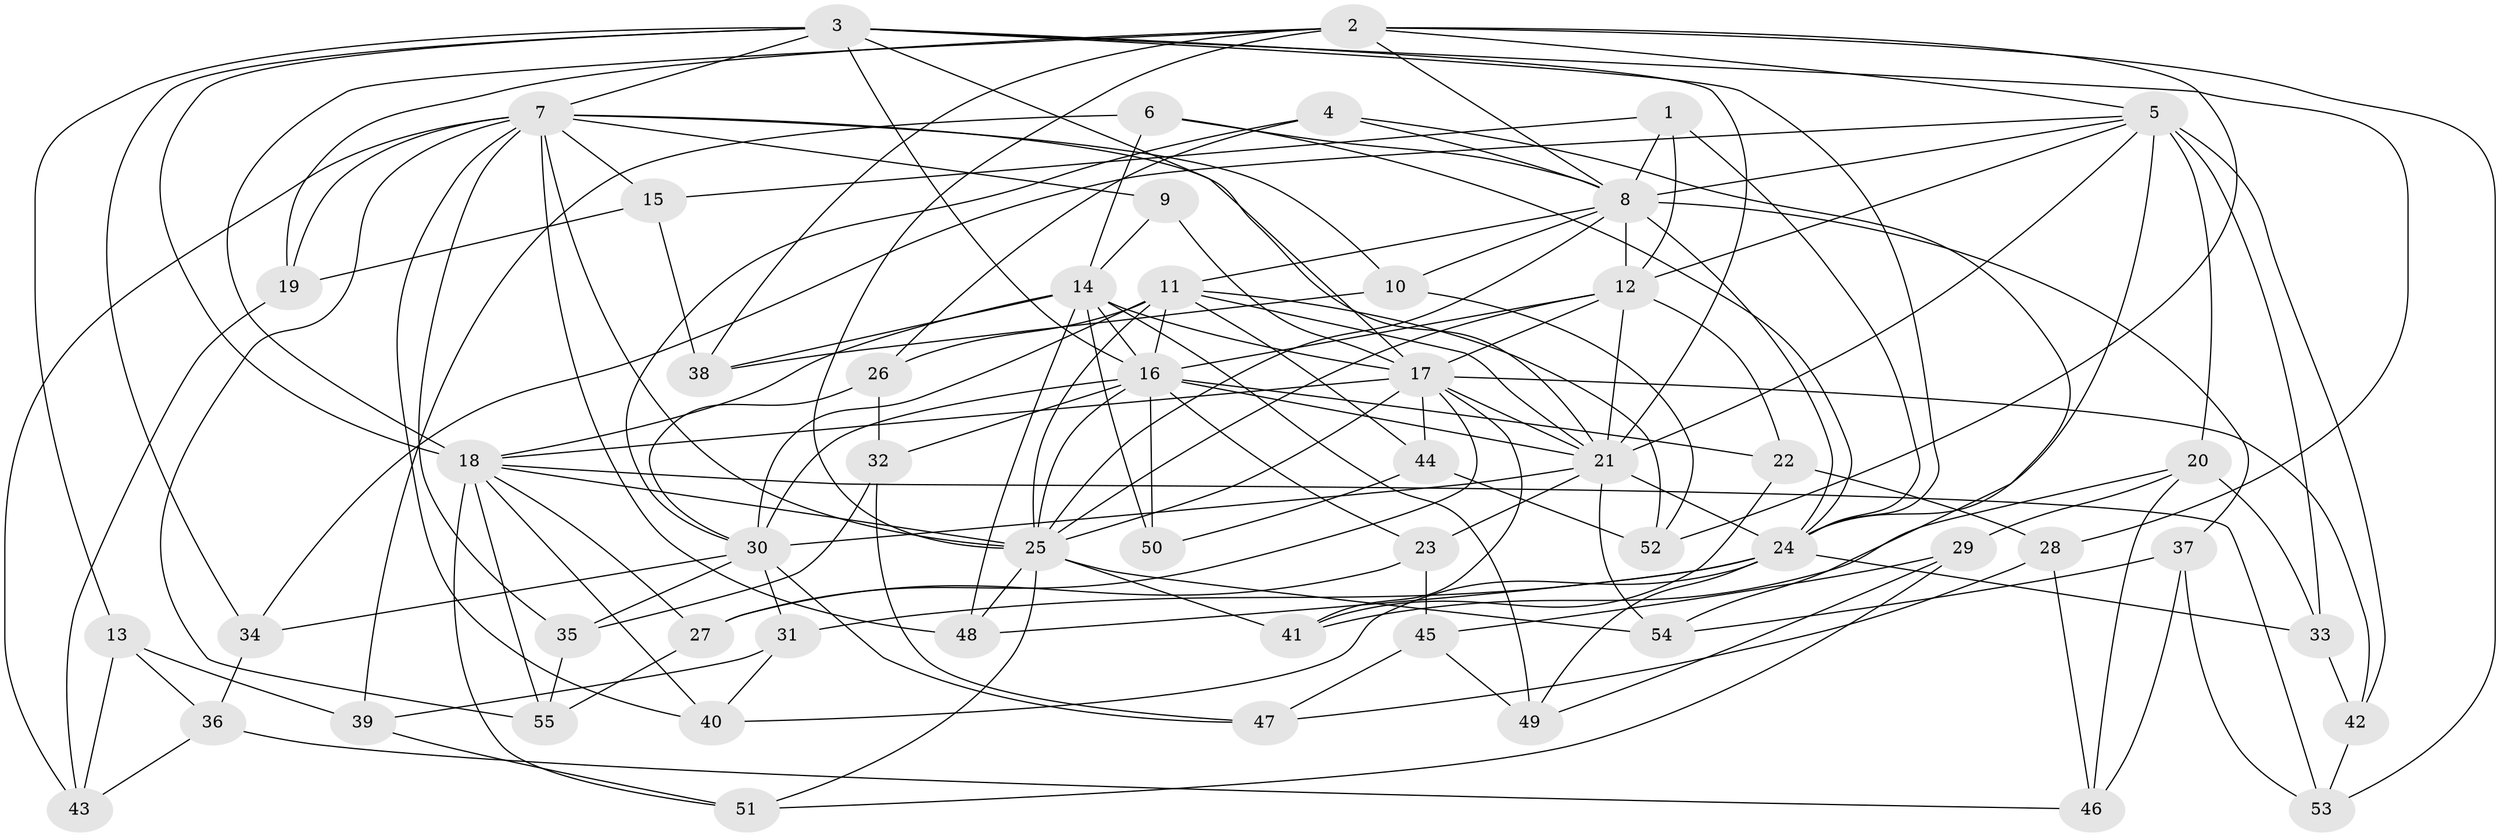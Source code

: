 // original degree distribution, {4: 1.0}
// Generated by graph-tools (version 1.1) at 2025/37/03/09/25 02:37:59]
// undirected, 55 vertices, 154 edges
graph export_dot {
graph [start="1"]
  node [color=gray90,style=filled];
  1;
  2;
  3;
  4;
  5;
  6;
  7;
  8;
  9;
  10;
  11;
  12;
  13;
  14;
  15;
  16;
  17;
  18;
  19;
  20;
  21;
  22;
  23;
  24;
  25;
  26;
  27;
  28;
  29;
  30;
  31;
  32;
  33;
  34;
  35;
  36;
  37;
  38;
  39;
  40;
  41;
  42;
  43;
  44;
  45;
  46;
  47;
  48;
  49;
  50;
  51;
  52;
  53;
  54;
  55;
  1 -- 8 [weight=1.0];
  1 -- 12 [weight=1.0];
  1 -- 15 [weight=1.0];
  1 -- 24 [weight=1.0];
  2 -- 5 [weight=1.0];
  2 -- 8 [weight=1.0];
  2 -- 18 [weight=1.0];
  2 -- 19 [weight=1.0];
  2 -- 25 [weight=1.0];
  2 -- 38 [weight=1.0];
  2 -- 52 [weight=1.0];
  2 -- 53 [weight=1.0];
  3 -- 7 [weight=1.0];
  3 -- 13 [weight=1.0];
  3 -- 16 [weight=2.0];
  3 -- 17 [weight=1.0];
  3 -- 18 [weight=1.0];
  3 -- 21 [weight=1.0];
  3 -- 24 [weight=1.0];
  3 -- 28 [weight=1.0];
  3 -- 34 [weight=1.0];
  4 -- 8 [weight=1.0];
  4 -- 26 [weight=1.0];
  4 -- 30 [weight=1.0];
  4 -- 54 [weight=1.0];
  5 -- 8 [weight=1.0];
  5 -- 12 [weight=1.0];
  5 -- 20 [weight=2.0];
  5 -- 21 [weight=1.0];
  5 -- 24 [weight=1.0];
  5 -- 33 [weight=1.0];
  5 -- 34 [weight=1.0];
  5 -- 42 [weight=1.0];
  6 -- 8 [weight=1.0];
  6 -- 14 [weight=1.0];
  6 -- 24 [weight=1.0];
  6 -- 39 [weight=1.0];
  7 -- 9 [weight=1.0];
  7 -- 10 [weight=1.0];
  7 -- 15 [weight=1.0];
  7 -- 19 [weight=1.0];
  7 -- 21 [weight=1.0];
  7 -- 25 [weight=1.0];
  7 -- 35 [weight=1.0];
  7 -- 40 [weight=1.0];
  7 -- 43 [weight=1.0];
  7 -- 48 [weight=1.0];
  7 -- 55 [weight=1.0];
  8 -- 10 [weight=1.0];
  8 -- 11 [weight=1.0];
  8 -- 12 [weight=1.0];
  8 -- 24 [weight=2.0];
  8 -- 25 [weight=1.0];
  8 -- 37 [weight=1.0];
  9 -- 14 [weight=1.0];
  9 -- 17 [weight=2.0];
  10 -- 38 [weight=1.0];
  10 -- 52 [weight=1.0];
  11 -- 16 [weight=1.0];
  11 -- 21 [weight=1.0];
  11 -- 25 [weight=1.0];
  11 -- 26 [weight=1.0];
  11 -- 30 [weight=1.0];
  11 -- 44 [weight=1.0];
  11 -- 52 [weight=1.0];
  12 -- 16 [weight=1.0];
  12 -- 17 [weight=1.0];
  12 -- 21 [weight=1.0];
  12 -- 22 [weight=1.0];
  12 -- 25 [weight=1.0];
  13 -- 36 [weight=1.0];
  13 -- 39 [weight=1.0];
  13 -- 43 [weight=1.0];
  14 -- 16 [weight=1.0];
  14 -- 17 [weight=1.0];
  14 -- 18 [weight=1.0];
  14 -- 38 [weight=1.0];
  14 -- 48 [weight=1.0];
  14 -- 49 [weight=1.0];
  14 -- 50 [weight=2.0];
  15 -- 19 [weight=1.0];
  15 -- 38 [weight=1.0];
  16 -- 21 [weight=1.0];
  16 -- 22 [weight=1.0];
  16 -- 23 [weight=1.0];
  16 -- 25 [weight=1.0];
  16 -- 30 [weight=1.0];
  16 -- 32 [weight=1.0];
  16 -- 50 [weight=1.0];
  17 -- 18 [weight=1.0];
  17 -- 21 [weight=1.0];
  17 -- 25 [weight=1.0];
  17 -- 27 [weight=1.0];
  17 -- 41 [weight=1.0];
  17 -- 42 [weight=1.0];
  17 -- 44 [weight=1.0];
  18 -- 25 [weight=1.0];
  18 -- 27 [weight=1.0];
  18 -- 40 [weight=1.0];
  18 -- 51 [weight=1.0];
  18 -- 53 [weight=1.0];
  18 -- 55 [weight=1.0];
  19 -- 43 [weight=1.0];
  20 -- 29 [weight=1.0];
  20 -- 33 [weight=1.0];
  20 -- 41 [weight=1.0];
  20 -- 46 [weight=1.0];
  21 -- 23 [weight=1.0];
  21 -- 24 [weight=1.0];
  21 -- 30 [weight=2.0];
  21 -- 54 [weight=1.0];
  22 -- 28 [weight=1.0];
  22 -- 41 [weight=1.0];
  23 -- 27 [weight=1.0];
  23 -- 45 [weight=1.0];
  24 -- 31 [weight=1.0];
  24 -- 33 [weight=1.0];
  24 -- 40 [weight=1.0];
  24 -- 48 [weight=1.0];
  24 -- 49 [weight=1.0];
  25 -- 41 [weight=1.0];
  25 -- 48 [weight=1.0];
  25 -- 51 [weight=1.0];
  25 -- 54 [weight=1.0];
  26 -- 30 [weight=1.0];
  26 -- 32 [weight=1.0];
  27 -- 55 [weight=1.0];
  28 -- 46 [weight=1.0];
  28 -- 47 [weight=1.0];
  29 -- 45 [weight=1.0];
  29 -- 49 [weight=1.0];
  29 -- 51 [weight=1.0];
  30 -- 31 [weight=1.0];
  30 -- 34 [weight=1.0];
  30 -- 35 [weight=1.0];
  30 -- 47 [weight=1.0];
  31 -- 39 [weight=1.0];
  31 -- 40 [weight=1.0];
  32 -- 35 [weight=1.0];
  32 -- 47 [weight=1.0];
  33 -- 42 [weight=1.0];
  34 -- 36 [weight=1.0];
  35 -- 55 [weight=1.0];
  36 -- 43 [weight=1.0];
  36 -- 46 [weight=1.0];
  37 -- 46 [weight=1.0];
  37 -- 53 [weight=1.0];
  37 -- 54 [weight=1.0];
  39 -- 51 [weight=1.0];
  42 -- 53 [weight=1.0];
  44 -- 50 [weight=1.0];
  44 -- 52 [weight=1.0];
  45 -- 47 [weight=1.0];
  45 -- 49 [weight=1.0];
}

